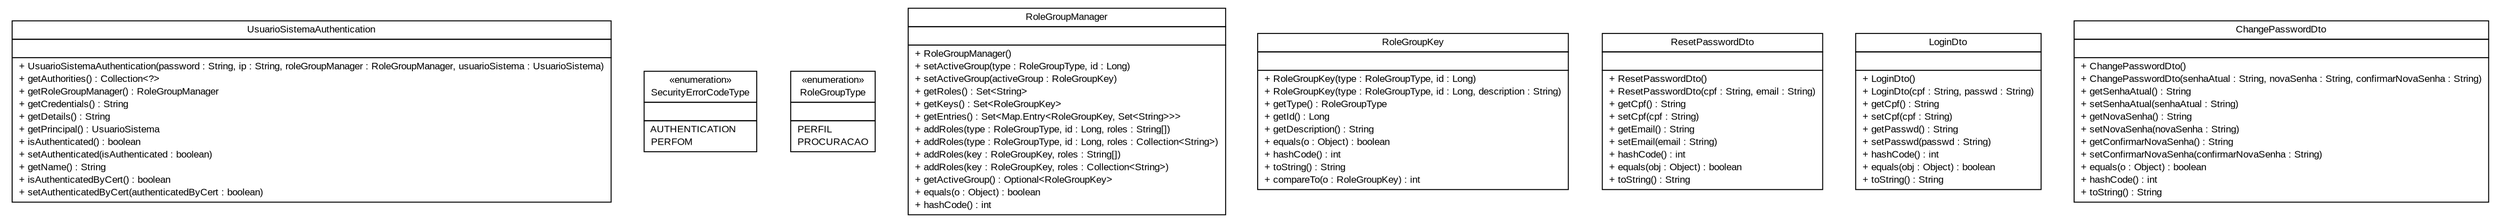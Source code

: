 #!/usr/local/bin/dot
#
# Class diagram 
# Generated by UMLGraph version R5_6 (http://www.umlgraph.org/)
#

digraph G {
	edge [fontname="arial",fontsize=10,labelfontname="arial",labelfontsize=10];
	node [fontname="arial",fontsize=10,shape=plaintext];
	nodesep=0.25;
	ranksep=0.5;
	// br.gov.to.sefaz.seg.business.authentication.domain.UsuarioSistemaAuthentication
	c78158 [label=<<table title="br.gov.to.sefaz.seg.business.authentication.domain.UsuarioSistemaAuthentication" border="0" cellborder="1" cellspacing="0" cellpadding="2" port="p" href="./UsuarioSistemaAuthentication.html">
		<tr><td><table border="0" cellspacing="0" cellpadding="1">
<tr><td align="center" balign="center"> UsuarioSistemaAuthentication </td></tr>
		</table></td></tr>
		<tr><td><table border="0" cellspacing="0" cellpadding="1">
<tr><td align="left" balign="left">  </td></tr>
		</table></td></tr>
		<tr><td><table border="0" cellspacing="0" cellpadding="1">
<tr><td align="left" balign="left"> + UsuarioSistemaAuthentication(password : String, ip : String, roleGroupManager : RoleGroupManager, usuarioSistema : UsuarioSistema) </td></tr>
<tr><td align="left" balign="left"> + getAuthorities() : Collection&lt;?&gt; </td></tr>
<tr><td align="left" balign="left"> + getRoleGroupManager() : RoleGroupManager </td></tr>
<tr><td align="left" balign="left"> + getCredentials() : String </td></tr>
<tr><td align="left" balign="left"> + getDetails() : String </td></tr>
<tr><td align="left" balign="left"> + getPrincipal() : UsuarioSistema </td></tr>
<tr><td align="left" balign="left"> + isAuthenticated() : boolean </td></tr>
<tr><td align="left" balign="left"> + setAuthenticated(isAuthenticated : boolean) </td></tr>
<tr><td align="left" balign="left"> + getName() : String </td></tr>
<tr><td align="left" balign="left"> + isAuthenticatedByCert() : boolean </td></tr>
<tr><td align="left" balign="left"> + setAuthenticatedByCert(authenticatedByCert : boolean) </td></tr>
		</table></td></tr>
		</table>>, URL="./UsuarioSistemaAuthentication.html", fontname="arial", fontcolor="black", fontsize=10.0];
	// br.gov.to.sefaz.seg.business.authentication.domain.SecurityErrorCodeType
	c78159 [label=<<table title="br.gov.to.sefaz.seg.business.authentication.domain.SecurityErrorCodeType" border="0" cellborder="1" cellspacing="0" cellpadding="2" port="p" href="./SecurityErrorCodeType.html">
		<tr><td><table border="0" cellspacing="0" cellpadding="1">
<tr><td align="center" balign="center"> &#171;enumeration&#187; </td></tr>
<tr><td align="center" balign="center"> SecurityErrorCodeType </td></tr>
		</table></td></tr>
		<tr><td><table border="0" cellspacing="0" cellpadding="1">
<tr><td align="left" balign="left">  </td></tr>
		</table></td></tr>
		<tr><td><table border="0" cellspacing="0" cellpadding="1">
<tr><td align="left" balign="left"> AUTHENTICATION </td></tr>
<tr><td align="left" balign="left"> PERFOM </td></tr>
		</table></td></tr>
		</table>>, URL="./SecurityErrorCodeType.html", fontname="arial", fontcolor="black", fontsize=10.0];
	// br.gov.to.sefaz.seg.business.authentication.domain.RoleGroupType
	c78160 [label=<<table title="br.gov.to.sefaz.seg.business.authentication.domain.RoleGroupType" border="0" cellborder="1" cellspacing="0" cellpadding="2" port="p" href="./RoleGroupType.html">
		<tr><td><table border="0" cellspacing="0" cellpadding="1">
<tr><td align="center" balign="center"> &#171;enumeration&#187; </td></tr>
<tr><td align="center" balign="center"> RoleGroupType </td></tr>
		</table></td></tr>
		<tr><td><table border="0" cellspacing="0" cellpadding="1">
<tr><td align="left" balign="left">  </td></tr>
		</table></td></tr>
		<tr><td><table border="0" cellspacing="0" cellpadding="1">
<tr><td align="left" balign="left"> PERFIL </td></tr>
<tr><td align="left" balign="left"> PROCURACAO </td></tr>
		</table></td></tr>
		</table>>, URL="./RoleGroupType.html", fontname="arial", fontcolor="black", fontsize=10.0];
	// br.gov.to.sefaz.seg.business.authentication.domain.RoleGroupManager
	c78161 [label=<<table title="br.gov.to.sefaz.seg.business.authentication.domain.RoleGroupManager" border="0" cellborder="1" cellspacing="0" cellpadding="2" port="p" href="./RoleGroupManager.html">
		<tr><td><table border="0" cellspacing="0" cellpadding="1">
<tr><td align="center" balign="center"> RoleGroupManager </td></tr>
		</table></td></tr>
		<tr><td><table border="0" cellspacing="0" cellpadding="1">
<tr><td align="left" balign="left">  </td></tr>
		</table></td></tr>
		<tr><td><table border="0" cellspacing="0" cellpadding="1">
<tr><td align="left" balign="left"> + RoleGroupManager() </td></tr>
<tr><td align="left" balign="left"> + setActiveGroup(type : RoleGroupType, id : Long) </td></tr>
<tr><td align="left" balign="left"> + setActiveGroup(activeGroup : RoleGroupKey) </td></tr>
<tr><td align="left" balign="left"> + getRoles() : Set&lt;String&gt; </td></tr>
<tr><td align="left" balign="left"> + getKeys() : Set&lt;RoleGroupKey&gt; </td></tr>
<tr><td align="left" balign="left"> + getEntries() : Set&lt;Map.Entry&lt;RoleGroupKey, Set&lt;String&gt;&gt;&gt; </td></tr>
<tr><td align="left" balign="left"> + addRoles(type : RoleGroupType, id : Long, roles : String[]) </td></tr>
<tr><td align="left" balign="left"> + addRoles(type : RoleGroupType, id : Long, roles : Collection&lt;String&gt;) </td></tr>
<tr><td align="left" balign="left"> + addRoles(key : RoleGroupKey, roles : String[]) </td></tr>
<tr><td align="left" balign="left"> + addRoles(key : RoleGroupKey, roles : Collection&lt;String&gt;) </td></tr>
<tr><td align="left" balign="left"> + getActiveGroup() : Optional&lt;RoleGroupKey&gt; </td></tr>
<tr><td align="left" balign="left"> + equals(o : Object) : boolean </td></tr>
<tr><td align="left" balign="left"> + hashCode() : int </td></tr>
		</table></td></tr>
		</table>>, URL="./RoleGroupManager.html", fontname="arial", fontcolor="black", fontsize=10.0];
	// br.gov.to.sefaz.seg.business.authentication.domain.RoleGroupKey
	c78162 [label=<<table title="br.gov.to.sefaz.seg.business.authentication.domain.RoleGroupKey" border="0" cellborder="1" cellspacing="0" cellpadding="2" port="p" href="./RoleGroupKey.html">
		<tr><td><table border="0" cellspacing="0" cellpadding="1">
<tr><td align="center" balign="center"> RoleGroupKey </td></tr>
		</table></td></tr>
		<tr><td><table border="0" cellspacing="0" cellpadding="1">
<tr><td align="left" balign="left">  </td></tr>
		</table></td></tr>
		<tr><td><table border="0" cellspacing="0" cellpadding="1">
<tr><td align="left" balign="left"> + RoleGroupKey(type : RoleGroupType, id : Long) </td></tr>
<tr><td align="left" balign="left"> + RoleGroupKey(type : RoleGroupType, id : Long, description : String) </td></tr>
<tr><td align="left" balign="left"> + getType() : RoleGroupType </td></tr>
<tr><td align="left" balign="left"> + getId() : Long </td></tr>
<tr><td align="left" balign="left"> + getDescription() : String </td></tr>
<tr><td align="left" balign="left"> + equals(o : Object) : boolean </td></tr>
<tr><td align="left" balign="left"> + hashCode() : int </td></tr>
<tr><td align="left" balign="left"> + toString() : String </td></tr>
<tr><td align="left" balign="left"> + compareTo(o : RoleGroupKey) : int </td></tr>
		</table></td></tr>
		</table>>, URL="./RoleGroupKey.html", fontname="arial", fontcolor="black", fontsize=10.0];
	// br.gov.to.sefaz.seg.business.authentication.domain.ResetPasswordDto
	c78163 [label=<<table title="br.gov.to.sefaz.seg.business.authentication.domain.ResetPasswordDto" border="0" cellborder="1" cellspacing="0" cellpadding="2" port="p" href="./ResetPasswordDto.html">
		<tr><td><table border="0" cellspacing="0" cellpadding="1">
<tr><td align="center" balign="center"> ResetPasswordDto </td></tr>
		</table></td></tr>
		<tr><td><table border="0" cellspacing="0" cellpadding="1">
<tr><td align="left" balign="left">  </td></tr>
		</table></td></tr>
		<tr><td><table border="0" cellspacing="0" cellpadding="1">
<tr><td align="left" balign="left"> + ResetPasswordDto() </td></tr>
<tr><td align="left" balign="left"> + ResetPasswordDto(cpf : String, email : String) </td></tr>
<tr><td align="left" balign="left"> + getCpf() : String </td></tr>
<tr><td align="left" balign="left"> + setCpf(cpf : String) </td></tr>
<tr><td align="left" balign="left"> + getEmail() : String </td></tr>
<tr><td align="left" balign="left"> + setEmail(email : String) </td></tr>
<tr><td align="left" balign="left"> + hashCode() : int </td></tr>
<tr><td align="left" balign="left"> + equals(obj : Object) : boolean </td></tr>
<tr><td align="left" balign="left"> + toString() : String </td></tr>
		</table></td></tr>
		</table>>, URL="./ResetPasswordDto.html", fontname="arial", fontcolor="black", fontsize=10.0];
	// br.gov.to.sefaz.seg.business.authentication.domain.LoginDto
	c78164 [label=<<table title="br.gov.to.sefaz.seg.business.authentication.domain.LoginDto" border="0" cellborder="1" cellspacing="0" cellpadding="2" port="p" href="./LoginDto.html">
		<tr><td><table border="0" cellspacing="0" cellpadding="1">
<tr><td align="center" balign="center"> LoginDto </td></tr>
		</table></td></tr>
		<tr><td><table border="0" cellspacing="0" cellpadding="1">
<tr><td align="left" balign="left">  </td></tr>
		</table></td></tr>
		<tr><td><table border="0" cellspacing="0" cellpadding="1">
<tr><td align="left" balign="left"> + LoginDto() </td></tr>
<tr><td align="left" balign="left"> + LoginDto(cpf : String, passwd : String) </td></tr>
<tr><td align="left" balign="left"> + getCpf() : String </td></tr>
<tr><td align="left" balign="left"> + setCpf(cpf : String) </td></tr>
<tr><td align="left" balign="left"> + getPasswd() : String </td></tr>
<tr><td align="left" balign="left"> + setPasswd(passwd : String) </td></tr>
<tr><td align="left" balign="left"> + hashCode() : int </td></tr>
<tr><td align="left" balign="left"> + equals(obj : Object) : boolean </td></tr>
<tr><td align="left" balign="left"> + toString() : String </td></tr>
		</table></td></tr>
		</table>>, URL="./LoginDto.html", fontname="arial", fontcolor="black", fontsize=10.0];
	// br.gov.to.sefaz.seg.business.authentication.domain.ChangePasswordDto
	c78165 [label=<<table title="br.gov.to.sefaz.seg.business.authentication.domain.ChangePasswordDto" border="0" cellborder="1" cellspacing="0" cellpadding="2" port="p" href="./ChangePasswordDto.html">
		<tr><td><table border="0" cellspacing="0" cellpadding="1">
<tr><td align="center" balign="center"> ChangePasswordDto </td></tr>
		</table></td></tr>
		<tr><td><table border="0" cellspacing="0" cellpadding="1">
<tr><td align="left" balign="left">  </td></tr>
		</table></td></tr>
		<tr><td><table border="0" cellspacing="0" cellpadding="1">
<tr><td align="left" balign="left"> + ChangePasswordDto() </td></tr>
<tr><td align="left" balign="left"> + ChangePasswordDto(senhaAtual : String, novaSenha : String, confirmarNovaSenha : String) </td></tr>
<tr><td align="left" balign="left"> + getSenhaAtual() : String </td></tr>
<tr><td align="left" balign="left"> + setSenhaAtual(senhaAtual : String) </td></tr>
<tr><td align="left" balign="left"> + getNovaSenha() : String </td></tr>
<tr><td align="left" balign="left"> + setNovaSenha(novaSenha : String) </td></tr>
<tr><td align="left" balign="left"> + getConfirmarNovaSenha() : String </td></tr>
<tr><td align="left" balign="left"> + setConfirmarNovaSenha(confirmarNovaSenha : String) </td></tr>
<tr><td align="left" balign="left"> + equals(o : Object) : boolean </td></tr>
<tr><td align="left" balign="left"> + hashCode() : int </td></tr>
<tr><td align="left" balign="left"> + toString() : String </td></tr>
		</table></td></tr>
		</table>>, URL="./ChangePasswordDto.html", fontname="arial", fontcolor="black", fontsize=10.0];
}

